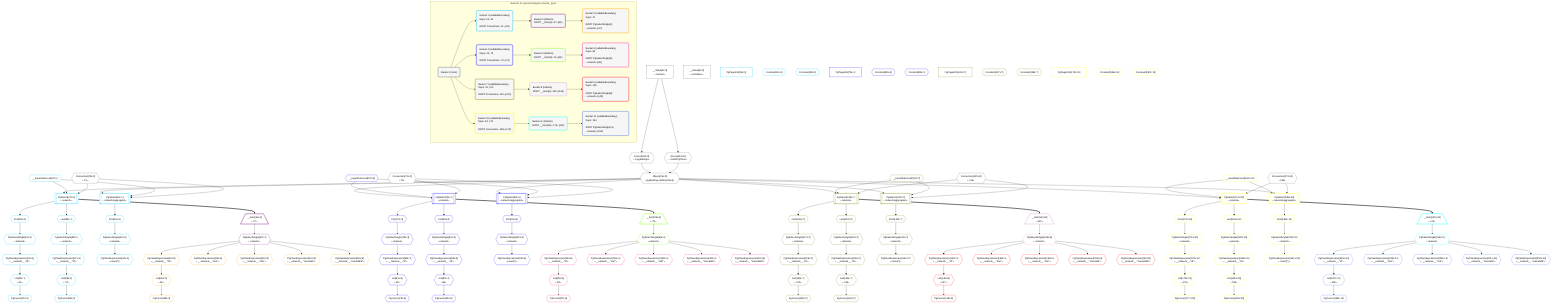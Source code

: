 %%{init: {'themeVariables': { 'fontSize': '12px'}}}%%
graph TD
    classDef path fill:#eee,stroke:#000,color:#000
    classDef plan fill:#fff,stroke-width:1px,color:#000
    classDef itemplan fill:#fff,stroke-width:2px,color:#000
    classDef unbatchedplan fill:#dff,stroke-width:1px,color:#000
    classDef sideeffectplan fill:#fcc,stroke-width:2px,color:#000
    classDef bucket fill:#f6f6f6,color:#000,stroke-width:2px,text-align:left


    %% define steps
    __Value3["__Value[3∈0]<br />ᐸcontextᐳ"]:::plan
    __Value5["__Value[5∈0]<br />ᐸrootValueᐳ"]:::plan
    __InputStaticLeaf17{{"__InputStaticLeaf[17∈1]"}}:::plan
    Access22{{"Access[22∈0]<br />ᐸ3.pgSettingsᐳ"}}:::plan
    Access23{{"Access[23∈0]<br />ᐸ3.withPgClientᐳ"}}:::plan
    Object24{{"Object[24∈0]<br />ᐸ{pgSettings,withPgClient}ᐳ"}}:::plan
    Connection25{{"Connection[25∈0]<br />ᐸ21ᐳ"}}:::plan
    PgPageInfo26["PgPageInfo[26∈1]"]:::plan
    PgSelect27[["PgSelect[27∈1]<br />ᐸnetworkᐳ"]]:::plan
    First28{{"First[28∈1]"}}:::plan
    PgSelectSingle29{{"PgSelectSingle[29∈1]<br />ᐸnetworkᐳ"}}:::plan
    PgClassExpression31{{"PgClassExpression[31∈1]<br />ᐸ__network__.”id”ᐳ"}}:::plan
    List32{{"List[32∈1]<br />ᐸ31ᐳ"}}:::plan
    PgCursor30{{"PgCursor[30∈1]"}}:::plan
    Last34{{"Last[34∈1]"}}:::plan
    PgSelectSingle35{{"PgSelectSingle[35∈1]<br />ᐸnetworkᐳ"}}:::plan
    PgClassExpression37{{"PgClassExpression[37∈1]<br />ᐸ__network__.”id”ᐳ"}}:::plan
    List38{{"List[38∈1]<br />ᐸ37ᐳ"}}:::plan
    PgCursor36{{"PgCursor[36∈1]"}}:::plan
    Constant39{{"Constant[39∈1]"}}:::plan
    Constant40{{"Constant[40∈1]"}}:::plan
    PgSelect41[["PgSelect[41∈1]<br />ᐸnetwork(aggregate)ᐳ"]]:::plan
    First42{{"First[42∈1]"}}:::plan
    PgSelectSingle43{{"PgSelectSingle[43∈1]<br />ᐸnetworkᐳ"}}:::plan
    PgClassExpression44{{"PgClassExpression[44∈1]<br />ᐸcount(*)ᐳ"}}:::plan
    __Item46[/"__Item[46∈2]<br />ᐸ27ᐳ"\]:::itemplan
    PgSelectSingle47{{"PgSelectSingle[47∈2]<br />ᐸnetworkᐳ"}}:::plan
    PgClassExpression49{{"PgClassExpression[49∈3]<br />ᐸ__network__.”id”ᐳ"}}:::plan
    List50{{"List[50∈3]<br />ᐸ49ᐳ"}}:::plan
    PgCursor48{{"PgCursor[48∈3]"}}:::plan
    PgClassExpression52{{"PgClassExpression[52∈3]<br />ᐸ__network__.”inet”ᐳ"}}:::plan
    PgClassExpression53{{"PgClassExpression[53∈3]<br />ᐸ__network__.”cidr”ᐳ"}}:::plan
    PgClassExpression54{{"PgClassExpression[54∈3]<br />ᐸ__network__.”macaddr”ᐳ"}}:::plan
    PgClassExpression55{{"PgClassExpression[55∈3]<br />ᐸ__network__.”macaddr8”ᐳ"}}:::plan
    __InputStaticLeaf67{{"__InputStaticLeaf[67∈4]"}}:::plan
    Connection74{{"Connection[74∈0]<br />ᐸ70ᐳ"}}:::plan
    PgPageInfo75["PgPageInfo[75∈4]"]:::plan
    PgSelect76[["PgSelect[76∈4]<br />ᐸnetworkᐳ"]]:::plan
    First77{{"First[77∈4]"}}:::plan
    PgSelectSingle78{{"PgSelectSingle[78∈4]<br />ᐸnetworkᐳ"}}:::plan
    PgClassExpression80{{"PgClassExpression[80∈4]<br />ᐸ__network__.”id”ᐳ"}}:::plan
    List81{{"List[81∈4]<br />ᐸ80ᐳ"}}:::plan
    PgCursor79{{"PgCursor[79∈4]"}}:::plan
    Last83{{"Last[83∈4]"}}:::plan
    PgSelectSingle84{{"PgSelectSingle[84∈4]<br />ᐸnetworkᐳ"}}:::plan
    PgClassExpression86{{"PgClassExpression[86∈4]<br />ᐸ__network__.”id”ᐳ"}}:::plan
    List87{{"List[87∈4]<br />ᐸ86ᐳ"}}:::plan
    PgCursor85{{"PgCursor[85∈4]"}}:::plan
    Constant88{{"Constant[88∈4]"}}:::plan
    Constant89{{"Constant[89∈4]"}}:::plan
    PgSelect90[["PgSelect[90∈4]<br />ᐸnetwork(aggregate)ᐳ"]]:::plan
    First91{{"First[91∈4]"}}:::plan
    PgSelectSingle92{{"PgSelectSingle[92∈4]<br />ᐸnetworkᐳ"}}:::plan
    PgClassExpression93{{"PgClassExpression[93∈4]<br />ᐸcount(*)ᐳ"}}:::plan
    __Item95[/"__Item[95∈5]<br />ᐸ76ᐳ"\]:::itemplan
    PgSelectSingle96{{"PgSelectSingle[96∈5]<br />ᐸnetworkᐳ"}}:::plan
    PgClassExpression98{{"PgClassExpression[98∈6]<br />ᐸ__network__.”id”ᐳ"}}:::plan
    List99{{"List[99∈6]<br />ᐸ98ᐳ"}}:::plan
    PgCursor97{{"PgCursor[97∈6]"}}:::plan
    PgClassExpression101{{"PgClassExpression[101∈6]<br />ᐸ__network__.”inet”ᐳ"}}:::plan
    PgClassExpression102{{"PgClassExpression[102∈6]<br />ᐸ__network__.”cidr”ᐳ"}}:::plan
    PgClassExpression103{{"PgClassExpression[103∈6]<br />ᐸ__network__.”macaddr”ᐳ"}}:::plan
    PgClassExpression104{{"PgClassExpression[104∈6]<br />ᐸ__network__.”macaddr8”ᐳ"}}:::plan
    __InputStaticLeaf117{{"__InputStaticLeaf[117∈7]"}}:::plan
    Connection123{{"Connection[123∈0]<br />ᐸ119ᐳ"}}:::plan
    PgPageInfo124["PgPageInfo[124∈7]"]:::plan
    PgSelect125[["PgSelect[125∈7]<br />ᐸnetworkᐳ"]]:::plan
    First126{{"First[126∈7]"}}:::plan
    PgSelectSingle127{{"PgSelectSingle[127∈7]<br />ᐸnetworkᐳ"}}:::plan
    PgClassExpression129{{"PgClassExpression[129∈7]<br />ᐸ__network__.”id”ᐳ"}}:::plan
    List130{{"List[130∈7]<br />ᐸ129ᐳ"}}:::plan
    PgCursor128{{"PgCursor[128∈7]"}}:::plan
    Last132{{"Last[132∈7]"}}:::plan
    PgSelectSingle133{{"PgSelectSingle[133∈7]<br />ᐸnetworkᐳ"}}:::plan
    PgClassExpression135{{"PgClassExpression[135∈7]<br />ᐸ__network__.”id”ᐳ"}}:::plan
    List136{{"List[136∈7]<br />ᐸ135ᐳ"}}:::plan
    PgCursor134{{"PgCursor[134∈7]"}}:::plan
    Constant137{{"Constant[137∈7]"}}:::plan
    Constant138{{"Constant[138∈7]"}}:::plan
    PgSelect139[["PgSelect[139∈7]<br />ᐸnetwork(aggregate)ᐳ"]]:::plan
    First140{{"First[140∈7]"}}:::plan
    PgSelectSingle141{{"PgSelectSingle[141∈7]<br />ᐸnetworkᐳ"}}:::plan
    PgClassExpression142{{"PgClassExpression[142∈7]<br />ᐸcount(*)ᐳ"}}:::plan
    __Item144[/"__Item[144∈8]<br />ᐸ125ᐳ"\]:::itemplan
    PgSelectSingle145{{"PgSelectSingle[145∈8]<br />ᐸnetworkᐳ"}}:::plan
    PgClassExpression147{{"PgClassExpression[147∈9]<br />ᐸ__network__.”id”ᐳ"}}:::plan
    List148{{"List[148∈9]<br />ᐸ147ᐳ"}}:::plan
    PgCursor146{{"PgCursor[146∈9]"}}:::plan
    PgClassExpression150{{"PgClassExpression[150∈9]<br />ᐸ__network__.”inet”ᐳ"}}:::plan
    PgClassExpression151{{"PgClassExpression[151∈9]<br />ᐸ__network__.”cidr”ᐳ"}}:::plan
    PgClassExpression152{{"PgClassExpression[152∈9]<br />ᐸ__network__.”macaddr”ᐳ"}}:::plan
    PgClassExpression153{{"PgClassExpression[153∈9]<br />ᐸ__network__.”macaddr8”ᐳ"}}:::plan
    __InputStaticLeaf167{{"__InputStaticLeaf[167∈10]"}}:::plan
    Connection172{{"Connection[172∈0]<br />ᐸ168ᐳ"}}:::plan
    PgPageInfo173["PgPageInfo[173∈10]"]:::plan
    PgSelect174[["PgSelect[174∈10]<br />ᐸnetworkᐳ"]]:::plan
    First175{{"First[175∈10]"}}:::plan
    PgSelectSingle176{{"PgSelectSingle[176∈10]<br />ᐸnetworkᐳ"}}:::plan
    PgClassExpression178{{"PgClassExpression[178∈10]<br />ᐸ__network__.”id”ᐳ"}}:::plan
    List179{{"List[179∈10]<br />ᐸ178ᐳ"}}:::plan
    PgCursor177{{"PgCursor[177∈10]"}}:::plan
    Last181{{"Last[181∈10]"}}:::plan
    PgSelectSingle182{{"PgSelectSingle[182∈10]<br />ᐸnetworkᐳ"}}:::plan
    PgClassExpression184{{"PgClassExpression[184∈10]<br />ᐸ__network__.”id”ᐳ"}}:::plan
    List185{{"List[185∈10]<br />ᐸ184ᐳ"}}:::plan
    PgCursor183{{"PgCursor[183∈10]"}}:::plan
    Constant186{{"Constant[186∈10]"}}:::plan
    Constant187{{"Constant[187∈10]"}}:::plan
    PgSelect188[["PgSelect[188∈10]<br />ᐸnetwork(aggregate)ᐳ"]]:::plan
    First189{{"First[189∈10]"}}:::plan
    PgSelectSingle190{{"PgSelectSingle[190∈10]<br />ᐸnetworkᐳ"}}:::plan
    PgClassExpression191{{"PgClassExpression[191∈10]<br />ᐸcount(*)ᐳ"}}:::plan
    __Item193[/"__Item[193∈11]<br />ᐸ174ᐳ"\]:::itemplan
    PgSelectSingle194{{"PgSelectSingle[194∈11]<br />ᐸnetworkᐳ"}}:::plan
    PgClassExpression196{{"PgClassExpression[196∈12]<br />ᐸ__network__.”id”ᐳ"}}:::plan
    List197{{"List[197∈12]<br />ᐸ196ᐳ"}}:::plan
    PgCursor195{{"PgCursor[195∈12]"}}:::plan
    PgClassExpression199{{"PgClassExpression[199∈12]<br />ᐸ__network__.”inet”ᐳ"}}:::plan
    PgClassExpression200{{"PgClassExpression[200∈12]<br />ᐸ__network__.”cidr”ᐳ"}}:::plan
    PgClassExpression201{{"PgClassExpression[201∈12]<br />ᐸ__network__.”macaddr”ᐳ"}}:::plan
    PgClassExpression202{{"PgClassExpression[202∈12]<br />ᐸ__network__.”macaddr8”ᐳ"}}:::plan

    %% plan dependencies
    __Value3 --> Access22
    __Value3 --> Access23
    Access22 & Access23 --> Object24
    Object24 & __InputStaticLeaf17 & Connection25 --> PgSelect27
    PgSelect27 --> First28
    First28 --> PgSelectSingle29
    PgSelectSingle29 --> PgClassExpression31
    PgClassExpression31 --> List32
    List32 --> PgCursor30
    PgSelect27 --> Last34
    Last34 --> PgSelectSingle35
    PgSelectSingle35 --> PgClassExpression37
    PgClassExpression37 --> List38
    List38 --> PgCursor36
    Object24 & __InputStaticLeaf17 & Connection25 --> PgSelect41
    PgSelect41 --> First42
    First42 --> PgSelectSingle43
    PgSelectSingle43 --> PgClassExpression44
    PgSelect27 ==> __Item46
    __Item46 --> PgSelectSingle47
    PgSelectSingle47 --> PgClassExpression49
    PgClassExpression49 --> List50
    List50 --> PgCursor48
    PgSelectSingle47 --> PgClassExpression52
    PgSelectSingle47 --> PgClassExpression53
    PgSelectSingle47 --> PgClassExpression54
    PgSelectSingle47 --> PgClassExpression55
    Object24 & __InputStaticLeaf67 & Connection74 --> PgSelect76
    PgSelect76 --> First77
    First77 --> PgSelectSingle78
    PgSelectSingle78 --> PgClassExpression80
    PgClassExpression80 --> List81
    List81 --> PgCursor79
    PgSelect76 --> Last83
    Last83 --> PgSelectSingle84
    PgSelectSingle84 --> PgClassExpression86
    PgClassExpression86 --> List87
    List87 --> PgCursor85
    Object24 & __InputStaticLeaf67 & Connection74 --> PgSelect90
    PgSelect90 --> First91
    First91 --> PgSelectSingle92
    PgSelectSingle92 --> PgClassExpression93
    PgSelect76 ==> __Item95
    __Item95 --> PgSelectSingle96
    PgSelectSingle96 --> PgClassExpression98
    PgClassExpression98 --> List99
    List99 --> PgCursor97
    PgSelectSingle96 --> PgClassExpression101
    PgSelectSingle96 --> PgClassExpression102
    PgSelectSingle96 --> PgClassExpression103
    PgSelectSingle96 --> PgClassExpression104
    Object24 & __InputStaticLeaf117 & Connection123 --> PgSelect125
    PgSelect125 --> First126
    First126 --> PgSelectSingle127
    PgSelectSingle127 --> PgClassExpression129
    PgClassExpression129 --> List130
    List130 --> PgCursor128
    PgSelect125 --> Last132
    Last132 --> PgSelectSingle133
    PgSelectSingle133 --> PgClassExpression135
    PgClassExpression135 --> List136
    List136 --> PgCursor134
    Object24 & __InputStaticLeaf117 & Connection123 --> PgSelect139
    PgSelect139 --> First140
    First140 --> PgSelectSingle141
    PgSelectSingle141 --> PgClassExpression142
    PgSelect125 ==> __Item144
    __Item144 --> PgSelectSingle145
    PgSelectSingle145 --> PgClassExpression147
    PgClassExpression147 --> List148
    List148 --> PgCursor146
    PgSelectSingle145 --> PgClassExpression150
    PgSelectSingle145 --> PgClassExpression151
    PgSelectSingle145 --> PgClassExpression152
    PgSelectSingle145 --> PgClassExpression153
    Object24 & __InputStaticLeaf167 & Connection172 --> PgSelect174
    PgSelect174 --> First175
    First175 --> PgSelectSingle176
    PgSelectSingle176 --> PgClassExpression178
    PgClassExpression178 --> List179
    List179 --> PgCursor177
    PgSelect174 --> Last181
    Last181 --> PgSelectSingle182
    PgSelectSingle182 --> PgClassExpression184
    PgClassExpression184 --> List185
    List185 --> PgCursor183
    Object24 & __InputStaticLeaf167 & Connection172 --> PgSelect188
    PgSelect188 --> First189
    First189 --> PgSelectSingle190
    PgSelectSingle190 --> PgClassExpression191
    PgSelect174 ==> __Item193
    __Item193 --> PgSelectSingle194
    PgSelectSingle194 --> PgClassExpression196
    PgClassExpression196 --> List197
    List197 --> PgCursor195
    PgSelectSingle194 --> PgClassExpression199
    PgSelectSingle194 --> PgClassExpression200
    PgSelectSingle194 --> PgClassExpression201
    PgSelectSingle194 --> PgClassExpression202

    subgraph "Buckets for queries/v4/pg11.network_types"
    Bucket0("Bucket 0 (root)"):::bucket
    classDef bucket0 stroke:#696969
    class Bucket0,__Value3,__Value5,Access22,Access23,Object24,Connection25,Connection74,Connection123,Connection172 bucket0
    Bucket1("Bucket 1 (nullableBoundary)<br />Deps: 24, 25<br /><br />ROOT Connectionᐸ21ᐳ[25]"):::bucket
    classDef bucket1 stroke:#00bfff
    class Bucket1,__InputStaticLeaf17,PgPageInfo26,PgSelect27,First28,PgSelectSingle29,PgCursor30,PgClassExpression31,List32,Last34,PgSelectSingle35,PgCursor36,PgClassExpression37,List38,Constant39,Constant40,PgSelect41,First42,PgSelectSingle43,PgClassExpression44 bucket1
    Bucket2("Bucket 2 (listItem)<br />ROOT __Item{2}ᐸ27ᐳ[46]"):::bucket
    classDef bucket2 stroke:#7f007f
    class Bucket2,__Item46,PgSelectSingle47 bucket2
    Bucket3("Bucket 3 (nullableBoundary)<br />Deps: 47<br /><br />ROOT PgSelectSingle{2}ᐸnetworkᐳ[47]"):::bucket
    classDef bucket3 stroke:#ffa500
    class Bucket3,PgCursor48,PgClassExpression49,List50,PgClassExpression52,PgClassExpression53,PgClassExpression54,PgClassExpression55 bucket3
    Bucket4("Bucket 4 (nullableBoundary)<br />Deps: 24, 74<br /><br />ROOT Connectionᐸ70ᐳ[74]"):::bucket
    classDef bucket4 stroke:#0000ff
    class Bucket4,__InputStaticLeaf67,PgPageInfo75,PgSelect76,First77,PgSelectSingle78,PgCursor79,PgClassExpression80,List81,Last83,PgSelectSingle84,PgCursor85,PgClassExpression86,List87,Constant88,Constant89,PgSelect90,First91,PgSelectSingle92,PgClassExpression93 bucket4
    Bucket5("Bucket 5 (listItem)<br />ROOT __Item{5}ᐸ76ᐳ[95]"):::bucket
    classDef bucket5 stroke:#7fff00
    class Bucket5,__Item95,PgSelectSingle96 bucket5
    Bucket6("Bucket 6 (nullableBoundary)<br />Deps: 96<br /><br />ROOT PgSelectSingle{5}ᐸnetworkᐳ[96]"):::bucket
    classDef bucket6 stroke:#ff1493
    class Bucket6,PgCursor97,PgClassExpression98,List99,PgClassExpression101,PgClassExpression102,PgClassExpression103,PgClassExpression104 bucket6
    Bucket7("Bucket 7 (nullableBoundary)<br />Deps: 24, 123<br /><br />ROOT Connectionᐸ119ᐳ[123]"):::bucket
    classDef bucket7 stroke:#808000
    class Bucket7,__InputStaticLeaf117,PgPageInfo124,PgSelect125,First126,PgSelectSingle127,PgCursor128,PgClassExpression129,List130,Last132,PgSelectSingle133,PgCursor134,PgClassExpression135,List136,Constant137,Constant138,PgSelect139,First140,PgSelectSingle141,PgClassExpression142 bucket7
    Bucket8("Bucket 8 (listItem)<br />ROOT __Item{8}ᐸ125ᐳ[144]"):::bucket
    classDef bucket8 stroke:#dda0dd
    class Bucket8,__Item144,PgSelectSingle145 bucket8
    Bucket9("Bucket 9 (nullableBoundary)<br />Deps: 145<br /><br />ROOT PgSelectSingle{8}ᐸnetworkᐳ[145]"):::bucket
    classDef bucket9 stroke:#ff0000
    class Bucket9,PgCursor146,PgClassExpression147,List148,PgClassExpression150,PgClassExpression151,PgClassExpression152,PgClassExpression153 bucket9
    Bucket10("Bucket 10 (nullableBoundary)<br />Deps: 24, 172<br /><br />ROOT Connectionᐸ168ᐳ[172]"):::bucket
    classDef bucket10 stroke:#ffff00
    class Bucket10,__InputStaticLeaf167,PgPageInfo173,PgSelect174,First175,PgSelectSingle176,PgCursor177,PgClassExpression178,List179,Last181,PgSelectSingle182,PgCursor183,PgClassExpression184,List185,Constant186,Constant187,PgSelect188,First189,PgSelectSingle190,PgClassExpression191 bucket10
    Bucket11("Bucket 11 (listItem)<br />ROOT __Item{11}ᐸ174ᐳ[193]"):::bucket
    classDef bucket11 stroke:#00ffff
    class Bucket11,__Item193,PgSelectSingle194 bucket11
    Bucket12("Bucket 12 (nullableBoundary)<br />Deps: 194<br /><br />ROOT PgSelectSingle{11}ᐸnetworkᐳ[194]"):::bucket
    classDef bucket12 stroke:#4169e1
    class Bucket12,PgCursor195,PgClassExpression196,List197,PgClassExpression199,PgClassExpression200,PgClassExpression201,PgClassExpression202 bucket12
    Bucket0 --> Bucket1 & Bucket4 & Bucket7 & Bucket10
    Bucket1 --> Bucket2
    Bucket2 --> Bucket3
    Bucket4 --> Bucket5
    Bucket5 --> Bucket6
    Bucket7 --> Bucket8
    Bucket8 --> Bucket9
    Bucket10 --> Bucket11
    Bucket11 --> Bucket12
    end
